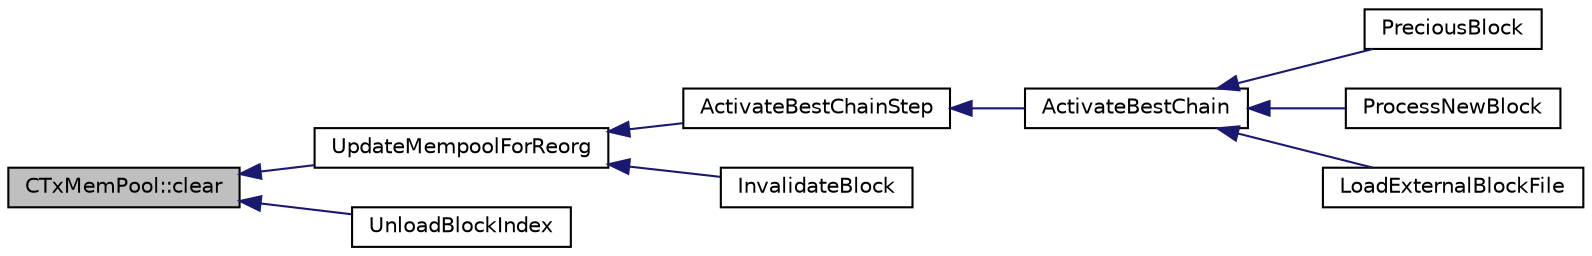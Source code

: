digraph "CTxMemPool::clear"
{
  edge [fontname="Helvetica",fontsize="10",labelfontname="Helvetica",labelfontsize="10"];
  node [fontname="Helvetica",fontsize="10",shape=record];
  rankdir="LR";
  Node152 [label="CTxMemPool::clear",height=0.2,width=0.4,color="black", fillcolor="grey75", style="filled", fontcolor="black"];
  Node152 -> Node153 [dir="back",color="midnightblue",fontsize="10",style="solid",fontname="Helvetica"];
  Node153 [label="UpdateMempoolForReorg",height=0.2,width=0.4,color="black", fillcolor="white", style="filled",URL="$dd/d7d/validation_8cpp.html#aaa1204b724d7b62f09ef22df4c6a592d"];
  Node153 -> Node154 [dir="back",color="midnightblue",fontsize="10",style="solid",fontname="Helvetica"];
  Node154 [label="ActivateBestChainStep",height=0.2,width=0.4,color="black", fillcolor="white", style="filled",URL="$dd/d7d/validation_8cpp.html#a4e2b817360d39dc766271f51fc146c96",tooltip="Try to make some progress towards making pindexMostWork the active block. "];
  Node154 -> Node155 [dir="back",color="midnightblue",fontsize="10",style="solid",fontname="Helvetica"];
  Node155 [label="ActivateBestChain",height=0.2,width=0.4,color="black", fillcolor="white", style="filled",URL="$db/d38/validation_8h.html#a81d9ced51eb72d4df66abddb00318b64",tooltip="Find the best known block, and make it the tip of the block chain. "];
  Node155 -> Node156 [dir="back",color="midnightblue",fontsize="10",style="solid",fontname="Helvetica"];
  Node156 [label="PreciousBlock",height=0.2,width=0.4,color="black", fillcolor="white", style="filled",URL="$db/d38/validation_8h.html#a04e493dc156338a1b2f457f7a7feaaa9",tooltip="Mark a block as precious and reorganize. "];
  Node155 -> Node157 [dir="back",color="midnightblue",fontsize="10",style="solid",fontname="Helvetica"];
  Node157 [label="ProcessNewBlock",height=0.2,width=0.4,color="black", fillcolor="white", style="filled",URL="$db/d38/validation_8h.html#a290fce59049c0951b8eb73f0129bf6f0",tooltip="Process an incoming block. "];
  Node155 -> Node158 [dir="back",color="midnightblue",fontsize="10",style="solid",fontname="Helvetica"];
  Node158 [label="LoadExternalBlockFile",height=0.2,width=0.4,color="black", fillcolor="white", style="filled",URL="$db/d38/validation_8h.html#a2233339a13d09038cf2e46f4d0144be4",tooltip="Import blocks from an external file. "];
  Node153 -> Node159 [dir="back",color="midnightblue",fontsize="10",style="solid",fontname="Helvetica"];
  Node159 [label="InvalidateBlock",height=0.2,width=0.4,color="black", fillcolor="white", style="filled",URL="$db/d38/validation_8h.html#adf70cddb5b3b3218a7f22da08dc4a456",tooltip="Mark a block as invalid. "];
  Node152 -> Node160 [dir="back",color="midnightblue",fontsize="10",style="solid",fontname="Helvetica"];
  Node160 [label="UnloadBlockIndex",height=0.2,width=0.4,color="black", fillcolor="white", style="filled",URL="$db/d38/validation_8h.html#ac98b87e479f71b7be2b990a10c4ebc2d",tooltip="Unload database information. "];
}
